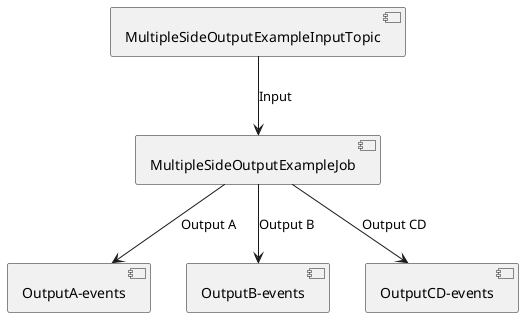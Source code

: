 @startuml MultipleSideOutput

[MultipleSideOutputExampleInputTopic] as kafkaInputTopic

[MultipleSideOutputExampleJob] as flinkJob
[OutputA-events] as sinkA
[OutputB-events] as sinkB
[OutputCD-events] as sinkCD

flinkJob --> sinkA : Output A
flinkJob --> sinkB : Output B
flinkJob --> sinkCD : Output CD


kafkaInputTopic --> flinkJob : Input

@enduml